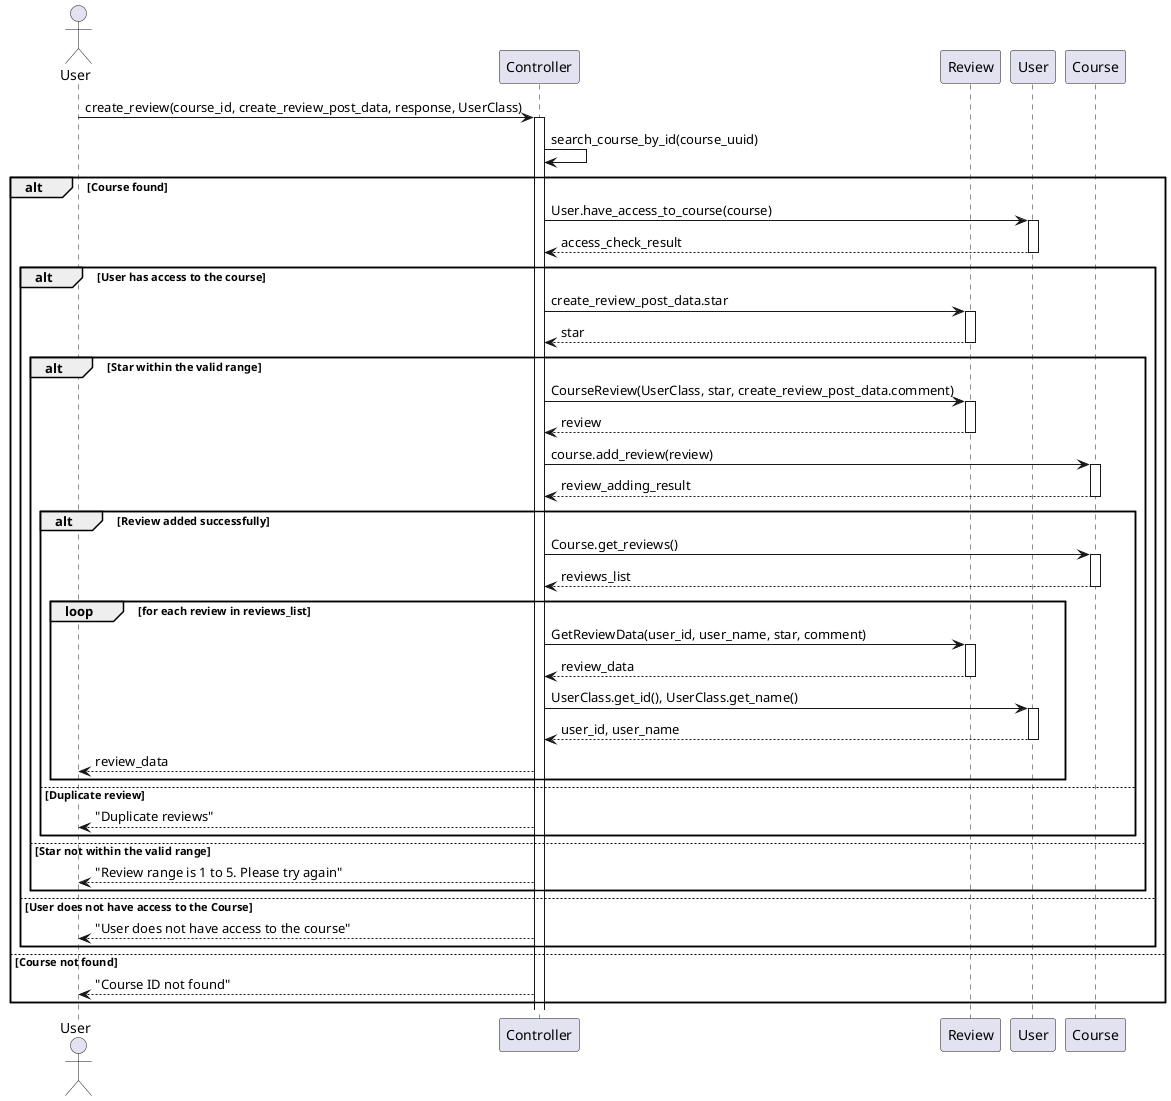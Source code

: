 @startuml

actor User
participant Controller
' participant Course
participant Review
participant "User" as UserClass

User -> Controller: create_review(course_id, create_review_post_data, response, UserClass)
activate Controller

Controller -> Controller: search_course_by_id(course_uuid)

alt Course found
    Controller -> UserClass: User.have_access_to_course(course)
    activate UserClass
    UserClass --> Controller: access_check_result
    deactivate UserClass

    alt User has access to the course
        Controller -> Review: create_review_post_data.star
        activate Review
        Review --> Controller: star
        deactivate Review

        alt Star within the valid range
            Controller -> Review: CourseReview(UserClass, star, create_review_post_data.comment)
            activate Review
            Review --> Controller: review
            deactivate Review

            Controller -> Course: course.add_review(review)
            activate Course
            Course --> Controller: review_adding_result
            deactivate Course

            alt Review added successfully
                Controller -> Course: Course.get_reviews()
                activate Course
                Course --> Controller: reviews_list
                deactivate Course

                loop for each review in reviews_list
                    Controller -> Review: GetReviewData(user_id, user_name, star, comment)
                    activate Review
                    Review --> Controller: review_data
                    deactivate Review

                    Controller -> UserClass: UserClass.get_id(), UserClass.get_name()
                    activate UserClass
                    UserClass --> Controller: user_id, user_name
                    deactivate UserClass

                    
                    Controller --> User: review_data
                end
            else Duplicate review
                
                Controller --> User: "Duplicate reviews"
            end

        else Star not within the valid range
            
            Controller --> User: "Review range is 1 to 5. Please try again"
        end

    else User does not have access to the Course
        
        Controller --> User: "User does not have access to the course"
    end

else Course not found
    
    Controller --> User: "Course ID not found"
end

@enduml